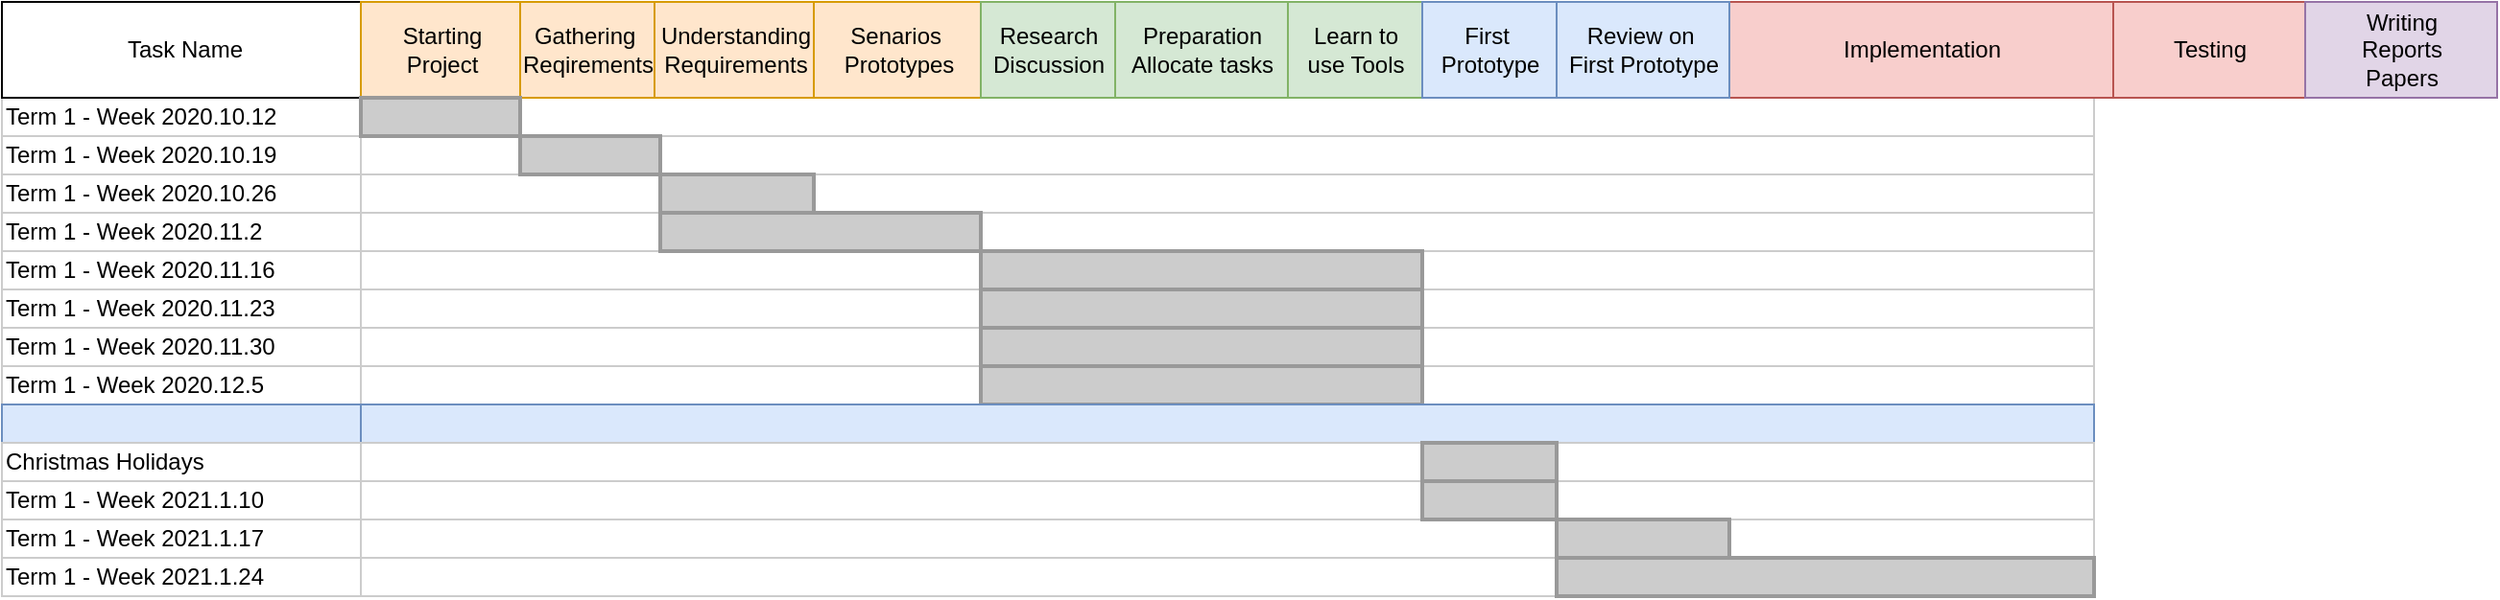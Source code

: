 <mxfile version="14.5.0" type="github">
  <diagram name="Page-1" id="fc2ac565-0d4e-3f0d-88b0-a54af1634ed7">
    <mxGraphModel dx="1422" dy="794" grid="1" gridSize="10" guides="1" tooltips="1" connect="0" arrows="1" fold="1" page="1" pageScale="1.5" pageWidth="1169" pageHeight="827" background="#ffffff" math="0" shadow="0">
      <root>
        <mxCell id="0" style=";html=1;" />
        <mxCell id="1" style=";html=1;" parent="0" />
        <mxCell id="75" value="Term 1 - Week 2020.10.12" style="align=left;strokeColor=#CCCCCC;html=1;" parent="1" vertex="1">
          <mxGeometry x="430" y="150" width="187" height="20" as="geometry" />
        </mxCell>
        <mxCell id="80" value="Term 1 - Week 2020.10.19" style="align=left;strokeColor=#CCCCCC;html=1;" parent="1" vertex="1">
          <mxGeometry x="430" y="170" width="187" height="20" as="geometry" />
        </mxCell>
        <mxCell id="85" value="Term 1 - Week 2020.10.26" style="align=left;strokeColor=#CCCCCC;html=1;" parent="1" vertex="1">
          <mxGeometry x="430" y="190" width="187" height="20" as="geometry" />
        </mxCell>
        <mxCell id="90" value="Term 1 - Week 2020.11.2" style="align=left;strokeColor=#CCCCCC;html=1;" parent="1" vertex="1">
          <mxGeometry x="430" y="210" width="187" height="20" as="geometry" />
        </mxCell>
        <mxCell id="100" value="Term 1 - Week 2020.11.16" style="align=left;strokeColor=#CCCCCC;html=1;" parent="1" vertex="1">
          <mxGeometry x="430" y="230" width="187" height="20" as="geometry" />
        </mxCell>
        <mxCell id="2" value="Task Name" style="strokeWidth=1;fontStyle=0;html=1;" parent="1" vertex="1">
          <mxGeometry x="430" y="100" width="190" height="50" as="geometry" />
        </mxCell>
        <mxCell id="67c90442a009f359-289" value="Term 1 - Week 2020.11.23" style="align=left;strokeColor=#CCCCCC;html=1;" parent="1" vertex="1">
          <mxGeometry x="430" y="250" width="187" height="20" as="geometry" />
        </mxCell>
        <mxCell id="67c90442a009f359-291" value="" style="align=left;strokeColor=#CCCCCC;html=1;" parent="1" vertex="1">
          <mxGeometry x="627" y="150" width="893" height="20" as="geometry" />
        </mxCell>
        <mxCell id="4" value="Starting &lt;br&gt;Project" style="strokeWidth=1;fontStyle=0;html=1;fillColor=#ffe6cc;strokeColor=#d79b00;" parent="1" vertex="1">
          <mxGeometry x="617" y="100" width="83" height="50" as="geometry" />
        </mxCell>
        <mxCell id="67c90442a009f359-278" value="Gathering&amp;nbsp;&lt;br&gt;Reqirements" style="strokeWidth=1;fontStyle=0;html=1;fillColor=#ffe6cc;strokeColor=#d79b00;" parent="1" vertex="1">
          <mxGeometry x="700" y="100" width="70" height="50" as="geometry" />
        </mxCell>
        <mxCell id="67c90442a009f359-279" value="Understanding&lt;br&gt;Requirements" style="strokeWidth=1;fontStyle=0;html=1;fillColor=#ffe6cc;strokeColor=#d79b00;" parent="1" vertex="1">
          <mxGeometry x="770" y="100" width="83" height="50" as="geometry" />
        </mxCell>
        <mxCell id="67c90442a009f359-280" value="Senarios&amp;nbsp;&lt;br&gt;Prototypes" style="strokeWidth=1;fontStyle=0;html=1;fillColor=#ffe6cc;strokeColor=#d79b00;" parent="1" vertex="1">
          <mxGeometry x="853" y="100" width="87" height="50" as="geometry" />
        </mxCell>
        <mxCell id="67c90442a009f359-281" value="Research&lt;br&gt;Discussion" style="strokeWidth=1;fontStyle=0;html=1;fillColor=#d5e8d4;strokeColor=#82b366;" parent="1" vertex="1">
          <mxGeometry x="940" y="100" width="70" height="50" as="geometry" />
        </mxCell>
        <mxCell id="67c90442a009f359-282" value="Preparation&lt;br&gt;Allocate tasks" style="strokeWidth=1;fontStyle=0;html=1;fillColor=#d5e8d4;strokeColor=#82b366;" parent="1" vertex="1">
          <mxGeometry x="1010" y="100" width="90" height="50" as="geometry" />
        </mxCell>
        <mxCell id="67c90442a009f359-283" value="Learn to &lt;br&gt;use Tools" style="strokeWidth=1;fontStyle=0;html=1;fillColor=#d5e8d4;strokeColor=#82b366;" parent="1" vertex="1">
          <mxGeometry x="1100" y="100" width="70" height="50" as="geometry" />
        </mxCell>
        <mxCell id="67c90442a009f359-284" value="First&amp;nbsp;&lt;br&gt;Prototype" style="strokeWidth=1;fontStyle=0;html=1;fillColor=#dae8fc;strokeColor=#6c8ebf;" parent="1" vertex="1">
          <mxGeometry x="1170" y="100" width="70" height="50" as="geometry" />
        </mxCell>
        <mxCell id="67c90442a009f359-285" value="Implementation" style="strokeWidth=1;fontStyle=0;html=1;fillColor=#f8cecc;strokeColor=#b85450;" parent="1" vertex="1">
          <mxGeometry x="1330" y="100" width="200" height="50" as="geometry" />
        </mxCell>
        <mxCell id="67c90442a009f359-286" value="Testing" style="strokeWidth=1;fontStyle=0;html=1;fillColor=#f8cecc;strokeColor=#b85450;" parent="1" vertex="1">
          <mxGeometry x="1530" y="100" width="100" height="50" as="geometry" />
        </mxCell>
        <mxCell id="67c90442a009f359-287" value="Writing &lt;br&gt;Reports &lt;br&gt;Papers" style="strokeWidth=1;fontStyle=0;html=1;fillColor=#e1d5e7;strokeColor=#9673a6;" parent="1" vertex="1">
          <mxGeometry x="1630" y="100" width="100" height="50" as="geometry" />
        </mxCell>
        <mxCell id="67c90442a009f359-288" value="Review&amp;nbsp;on&amp;nbsp;&lt;br&gt;First Prototype" style="strokeWidth=1;fontStyle=0;html=1;fillColor=#dae8fc;strokeColor=#6c8ebf;" parent="1" vertex="1">
          <mxGeometry x="1240" y="100" width="90" height="50" as="geometry" />
        </mxCell>
        <mxCell id="67c90442a009f359-292" value="" style="align=left;strokeColor=#CCCCCC;html=1;" parent="1" vertex="1">
          <mxGeometry x="617" y="170" width="903" height="20" as="geometry" />
        </mxCell>
        <mxCell id="67c90442a009f359-293" value="" style="align=left;strokeColor=#CCCCCC;html=1;" parent="1" vertex="1">
          <mxGeometry x="617" y="190" width="903" height="20" as="geometry" />
        </mxCell>
        <mxCell id="67c90442a009f359-294" value="" style="align=left;strokeColor=#CCCCCC;html=1;" parent="1" vertex="1">
          <mxGeometry x="617" y="210" width="903" height="20" as="geometry" />
        </mxCell>
        <mxCell id="67c90442a009f359-295" value="" style="align=left;strokeColor=#CCCCCC;html=1;" parent="1" vertex="1">
          <mxGeometry x="617" y="230" width="903" height="21.5" as="geometry" />
        </mxCell>
        <mxCell id="67c90442a009f359-296" value="" style="align=left;strokeColor=#CCCCCC;html=1;" parent="1" vertex="1">
          <mxGeometry x="617" y="250" width="903" height="20" as="geometry" />
        </mxCell>
        <mxCell id="67c90442a009f359-297" value="" style="align=left;strokeColor=#CCCCCC;html=1;" parent="1" vertex="1">
          <mxGeometry x="617" y="270" width="903" height="20" as="geometry" />
        </mxCell>
        <mxCell id="67c90442a009f359-298" value="" style="align=left;strokeColor=#CCCCCC;html=1;" parent="1" vertex="1">
          <mxGeometry x="617" y="290" width="903" height="20" as="geometry" />
        </mxCell>
        <mxCell id="67c90442a009f359-299" value="" style="whiteSpace=wrap;html=1;strokeWidth=2;fillColor=#CCCCCC;gradientColor=none;fontSize=14;align=center;strokeColor=#999999;" parent="1" vertex="1">
          <mxGeometry x="617" y="150" width="83" height="20" as="geometry" />
        </mxCell>
        <mxCell id="67c90442a009f359-300" value="" style="whiteSpace=wrap;html=1;strokeWidth=2;fillColor=#CCCCCC;gradientColor=none;fontSize=14;align=center;strokeColor=#999999;" parent="1" vertex="1">
          <mxGeometry x="700" y="170" width="73" height="20" as="geometry" />
        </mxCell>
        <mxCell id="67c90442a009f359-301" value="" style="whiteSpace=wrap;html=1;strokeWidth=2;fillColor=#CCCCCC;gradientColor=none;fontSize=14;align=center;strokeColor=#999999;" parent="1" vertex="1">
          <mxGeometry x="773" y="190" width="80" height="20" as="geometry" />
        </mxCell>
        <mxCell id="67c90442a009f359-302" value="" style="whiteSpace=wrap;html=1;strokeWidth=2;fillColor=#CCCCCC;gradientColor=none;fontSize=14;align=center;strokeColor=#999999;" parent="1" vertex="1">
          <mxGeometry x="773" y="210" width="167" height="20" as="geometry" />
        </mxCell>
        <mxCell id="67c90442a009f359-304" value="" style="whiteSpace=wrap;html=1;strokeWidth=2;fillColor=#CCCCCC;gradientColor=none;fontSize=14;align=center;strokeColor=#999999;" parent="1" vertex="1">
          <mxGeometry x="940" y="230" width="230" height="20" as="geometry" />
        </mxCell>
        <mxCell id="67c90442a009f359-305" value="" style="whiteSpace=wrap;html=1;strokeWidth=2;fillColor=#CCCCCC;gradientColor=none;fontSize=14;align=center;strokeColor=#999999;" parent="1" vertex="1">
          <mxGeometry x="940" y="250" width="230" height="20" as="geometry" />
        </mxCell>
        <mxCell id="67c90442a009f359-306" value="" style="whiteSpace=wrap;html=1;strokeWidth=2;fillColor=#CCCCCC;gradientColor=none;fontSize=14;align=center;strokeColor=#999999;" parent="1" vertex="1">
          <mxGeometry x="940" y="270" width="230" height="20" as="geometry" />
        </mxCell>
        <mxCell id="lhv2zUj87QsJ1FvnrkPh-102" value="Term 1 - Week 2020.11.30" style="align=left;strokeColor=#CCCCCC;html=1;" vertex="1" parent="1">
          <mxGeometry x="430" y="270" width="187" height="20" as="geometry" />
        </mxCell>
        <mxCell id="lhv2zUj87QsJ1FvnrkPh-103" value="Term 1 - Week 2020.12.5" style="align=left;strokeColor=#CCCCCC;html=1;" vertex="1" parent="1">
          <mxGeometry x="430" y="290" width="187" height="20" as="geometry" />
        </mxCell>
        <mxCell id="lhv2zUj87QsJ1FvnrkPh-104" value="" style="whiteSpace=wrap;html=1;strokeWidth=2;fillColor=#CCCCCC;gradientColor=none;fontSize=14;align=center;strokeColor=#999999;" vertex="1" parent="1">
          <mxGeometry x="940" y="290" width="230" height="20" as="geometry" />
        </mxCell>
        <mxCell id="lhv2zUj87QsJ1FvnrkPh-105" value="" style="align=left;strokeColor=#6c8ebf;html=1;fillColor=#dae8fc;" vertex="1" parent="1">
          <mxGeometry x="430" y="310" width="187" height="20" as="geometry" />
        </mxCell>
        <mxCell id="lhv2zUj87QsJ1FvnrkPh-106" value="" style="align=left;strokeColor=#6c8ebf;html=1;fillColor=#dae8fc;" vertex="1" parent="1">
          <mxGeometry x="617" y="310" width="903" height="20" as="geometry" />
        </mxCell>
        <mxCell id="lhv2zUj87QsJ1FvnrkPh-107" value="Christmas Holidays" style="align=left;strokeColor=#CCCCCC;html=1;" vertex="1" parent="1">
          <mxGeometry x="430" y="330" width="187" height="20" as="geometry" />
        </mxCell>
        <mxCell id="lhv2zUj87QsJ1FvnrkPh-108" value="" style="align=left;strokeColor=#CCCCCC;html=1;" vertex="1" parent="1">
          <mxGeometry x="617" y="330" width="903" height="20" as="geometry" />
        </mxCell>
        <mxCell id="lhv2zUj87QsJ1FvnrkPh-109" value="" style="whiteSpace=wrap;html=1;strokeWidth=2;fillColor=#CCCCCC;gradientColor=none;fontSize=14;align=center;strokeColor=#999999;" vertex="1" parent="1">
          <mxGeometry x="1170" y="330" width="70" height="20" as="geometry" />
        </mxCell>
        <mxCell id="lhv2zUj87QsJ1FvnrkPh-110" value="Term 1 - Week 2021.1.10" style="align=left;strokeColor=#CCCCCC;html=1;" vertex="1" parent="1">
          <mxGeometry x="430" y="350" width="187" height="20" as="geometry" />
        </mxCell>
        <mxCell id="lhv2zUj87QsJ1FvnrkPh-111" value="Term 1 - Week 2021.1.17" style="align=left;strokeColor=#CCCCCC;html=1;" vertex="1" parent="1">
          <mxGeometry x="430" y="370" width="187" height="20" as="geometry" />
        </mxCell>
        <mxCell id="lhv2zUj87QsJ1FvnrkPh-112" value="Term 1 - Week 2021.1.24" style="align=left;strokeColor=#CCCCCC;html=1;" vertex="1" parent="1">
          <mxGeometry x="430" y="390" width="187" height="20" as="geometry" />
        </mxCell>
        <mxCell id="lhv2zUj87QsJ1FvnrkPh-113" value="" style="align=left;strokeColor=#CCCCCC;html=1;" vertex="1" parent="1">
          <mxGeometry x="617" y="350" width="903" height="20" as="geometry" />
        </mxCell>
        <mxCell id="lhv2zUj87QsJ1FvnrkPh-114" value="" style="align=left;strokeColor=#CCCCCC;html=1;" vertex="1" parent="1">
          <mxGeometry x="617" y="370" width="903" height="20" as="geometry" />
        </mxCell>
        <mxCell id="lhv2zUj87QsJ1FvnrkPh-115" value="" style="align=left;strokeColor=#CCCCCC;html=1;" vertex="1" parent="1">
          <mxGeometry x="617" y="390" width="903" height="20" as="geometry" />
        </mxCell>
        <mxCell id="lhv2zUj87QsJ1FvnrkPh-116" value="" style="whiteSpace=wrap;html=1;strokeWidth=2;fillColor=#CCCCCC;gradientColor=none;fontSize=14;align=center;strokeColor=#999999;" vertex="1" parent="1">
          <mxGeometry x="1240" y="370" width="90" height="20" as="geometry" />
        </mxCell>
        <mxCell id="lhv2zUj87QsJ1FvnrkPh-117" value="" style="whiteSpace=wrap;html=1;strokeWidth=2;fillColor=#CCCCCC;gradientColor=none;fontSize=14;align=center;strokeColor=#999999;" vertex="1" parent="1">
          <mxGeometry x="1170" y="350" width="70" height="20" as="geometry" />
        </mxCell>
        <mxCell id="lhv2zUj87QsJ1FvnrkPh-118" value="" style="whiteSpace=wrap;html=1;strokeWidth=2;fillColor=#CCCCCC;gradientColor=none;fontSize=14;align=center;strokeColor=#999999;" vertex="1" parent="1">
          <mxGeometry x="1240" y="390" width="280" height="20" as="geometry" />
        </mxCell>
      </root>
    </mxGraphModel>
  </diagram>
</mxfile>
